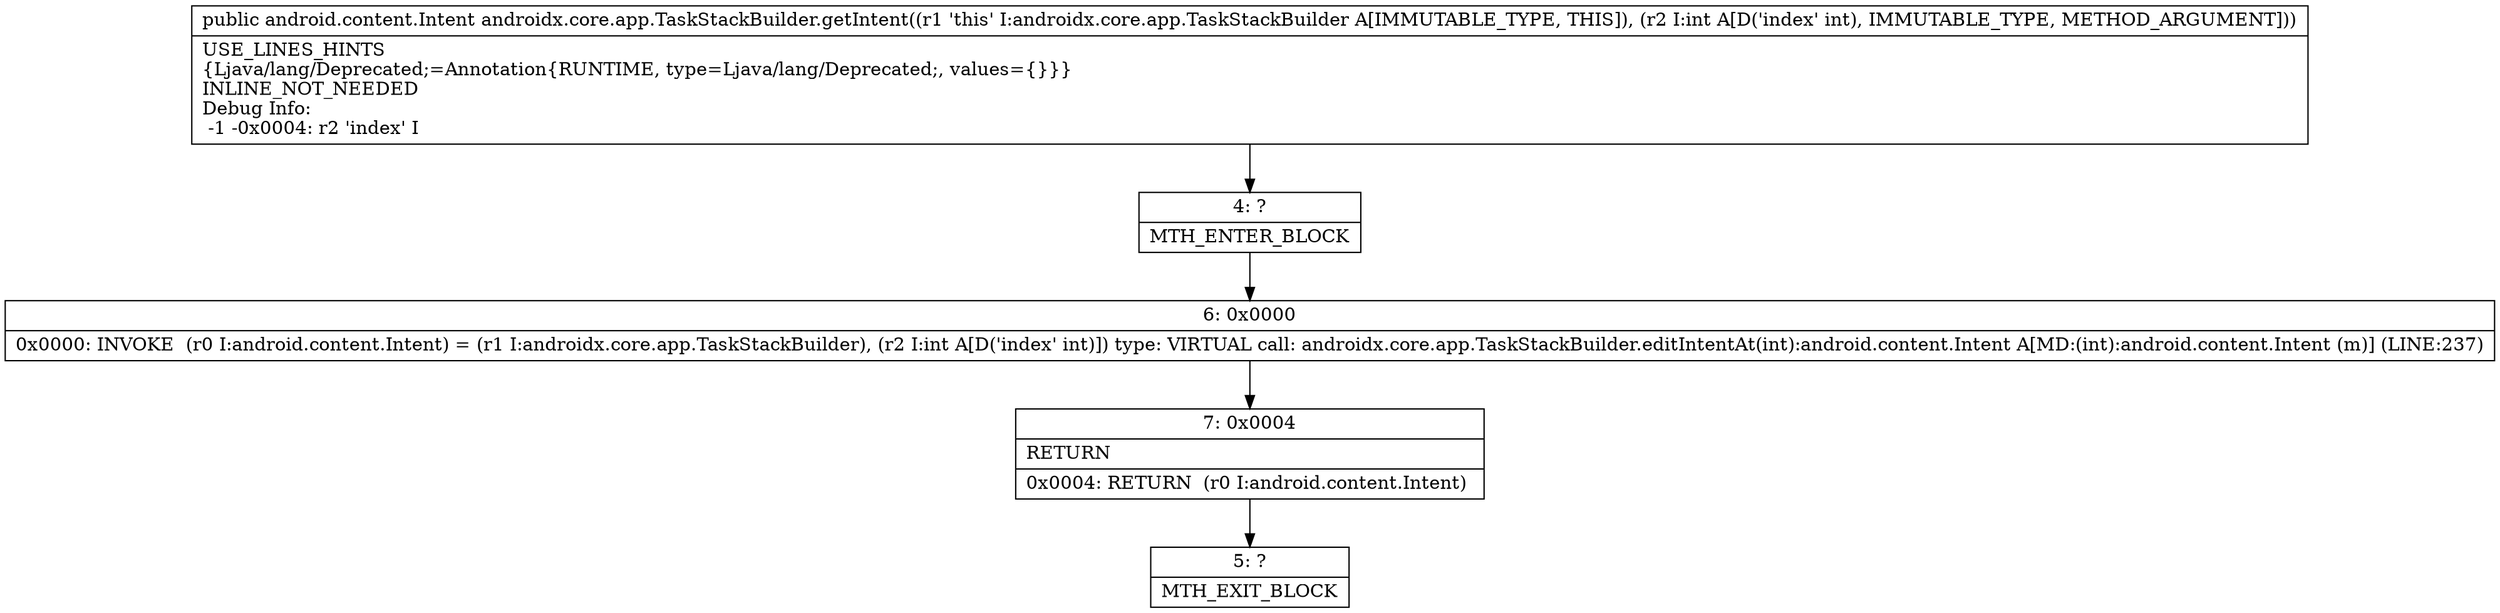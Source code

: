 digraph "CFG forandroidx.core.app.TaskStackBuilder.getIntent(I)Landroid\/content\/Intent;" {
Node_4 [shape=record,label="{4\:\ ?|MTH_ENTER_BLOCK\l}"];
Node_6 [shape=record,label="{6\:\ 0x0000|0x0000: INVOKE  (r0 I:android.content.Intent) = (r1 I:androidx.core.app.TaskStackBuilder), (r2 I:int A[D('index' int)]) type: VIRTUAL call: androidx.core.app.TaskStackBuilder.editIntentAt(int):android.content.Intent A[MD:(int):android.content.Intent (m)] (LINE:237)\l}"];
Node_7 [shape=record,label="{7\:\ 0x0004|RETURN\l|0x0004: RETURN  (r0 I:android.content.Intent) \l}"];
Node_5 [shape=record,label="{5\:\ ?|MTH_EXIT_BLOCK\l}"];
MethodNode[shape=record,label="{public android.content.Intent androidx.core.app.TaskStackBuilder.getIntent((r1 'this' I:androidx.core.app.TaskStackBuilder A[IMMUTABLE_TYPE, THIS]), (r2 I:int A[D('index' int), IMMUTABLE_TYPE, METHOD_ARGUMENT]))  | USE_LINES_HINTS\l\{Ljava\/lang\/Deprecated;=Annotation\{RUNTIME, type=Ljava\/lang\/Deprecated;, values=\{\}\}\}\lINLINE_NOT_NEEDED\lDebug Info:\l  \-1 \-0x0004: r2 'index' I\l}"];
MethodNode -> Node_4;Node_4 -> Node_6;
Node_6 -> Node_7;
Node_7 -> Node_5;
}

